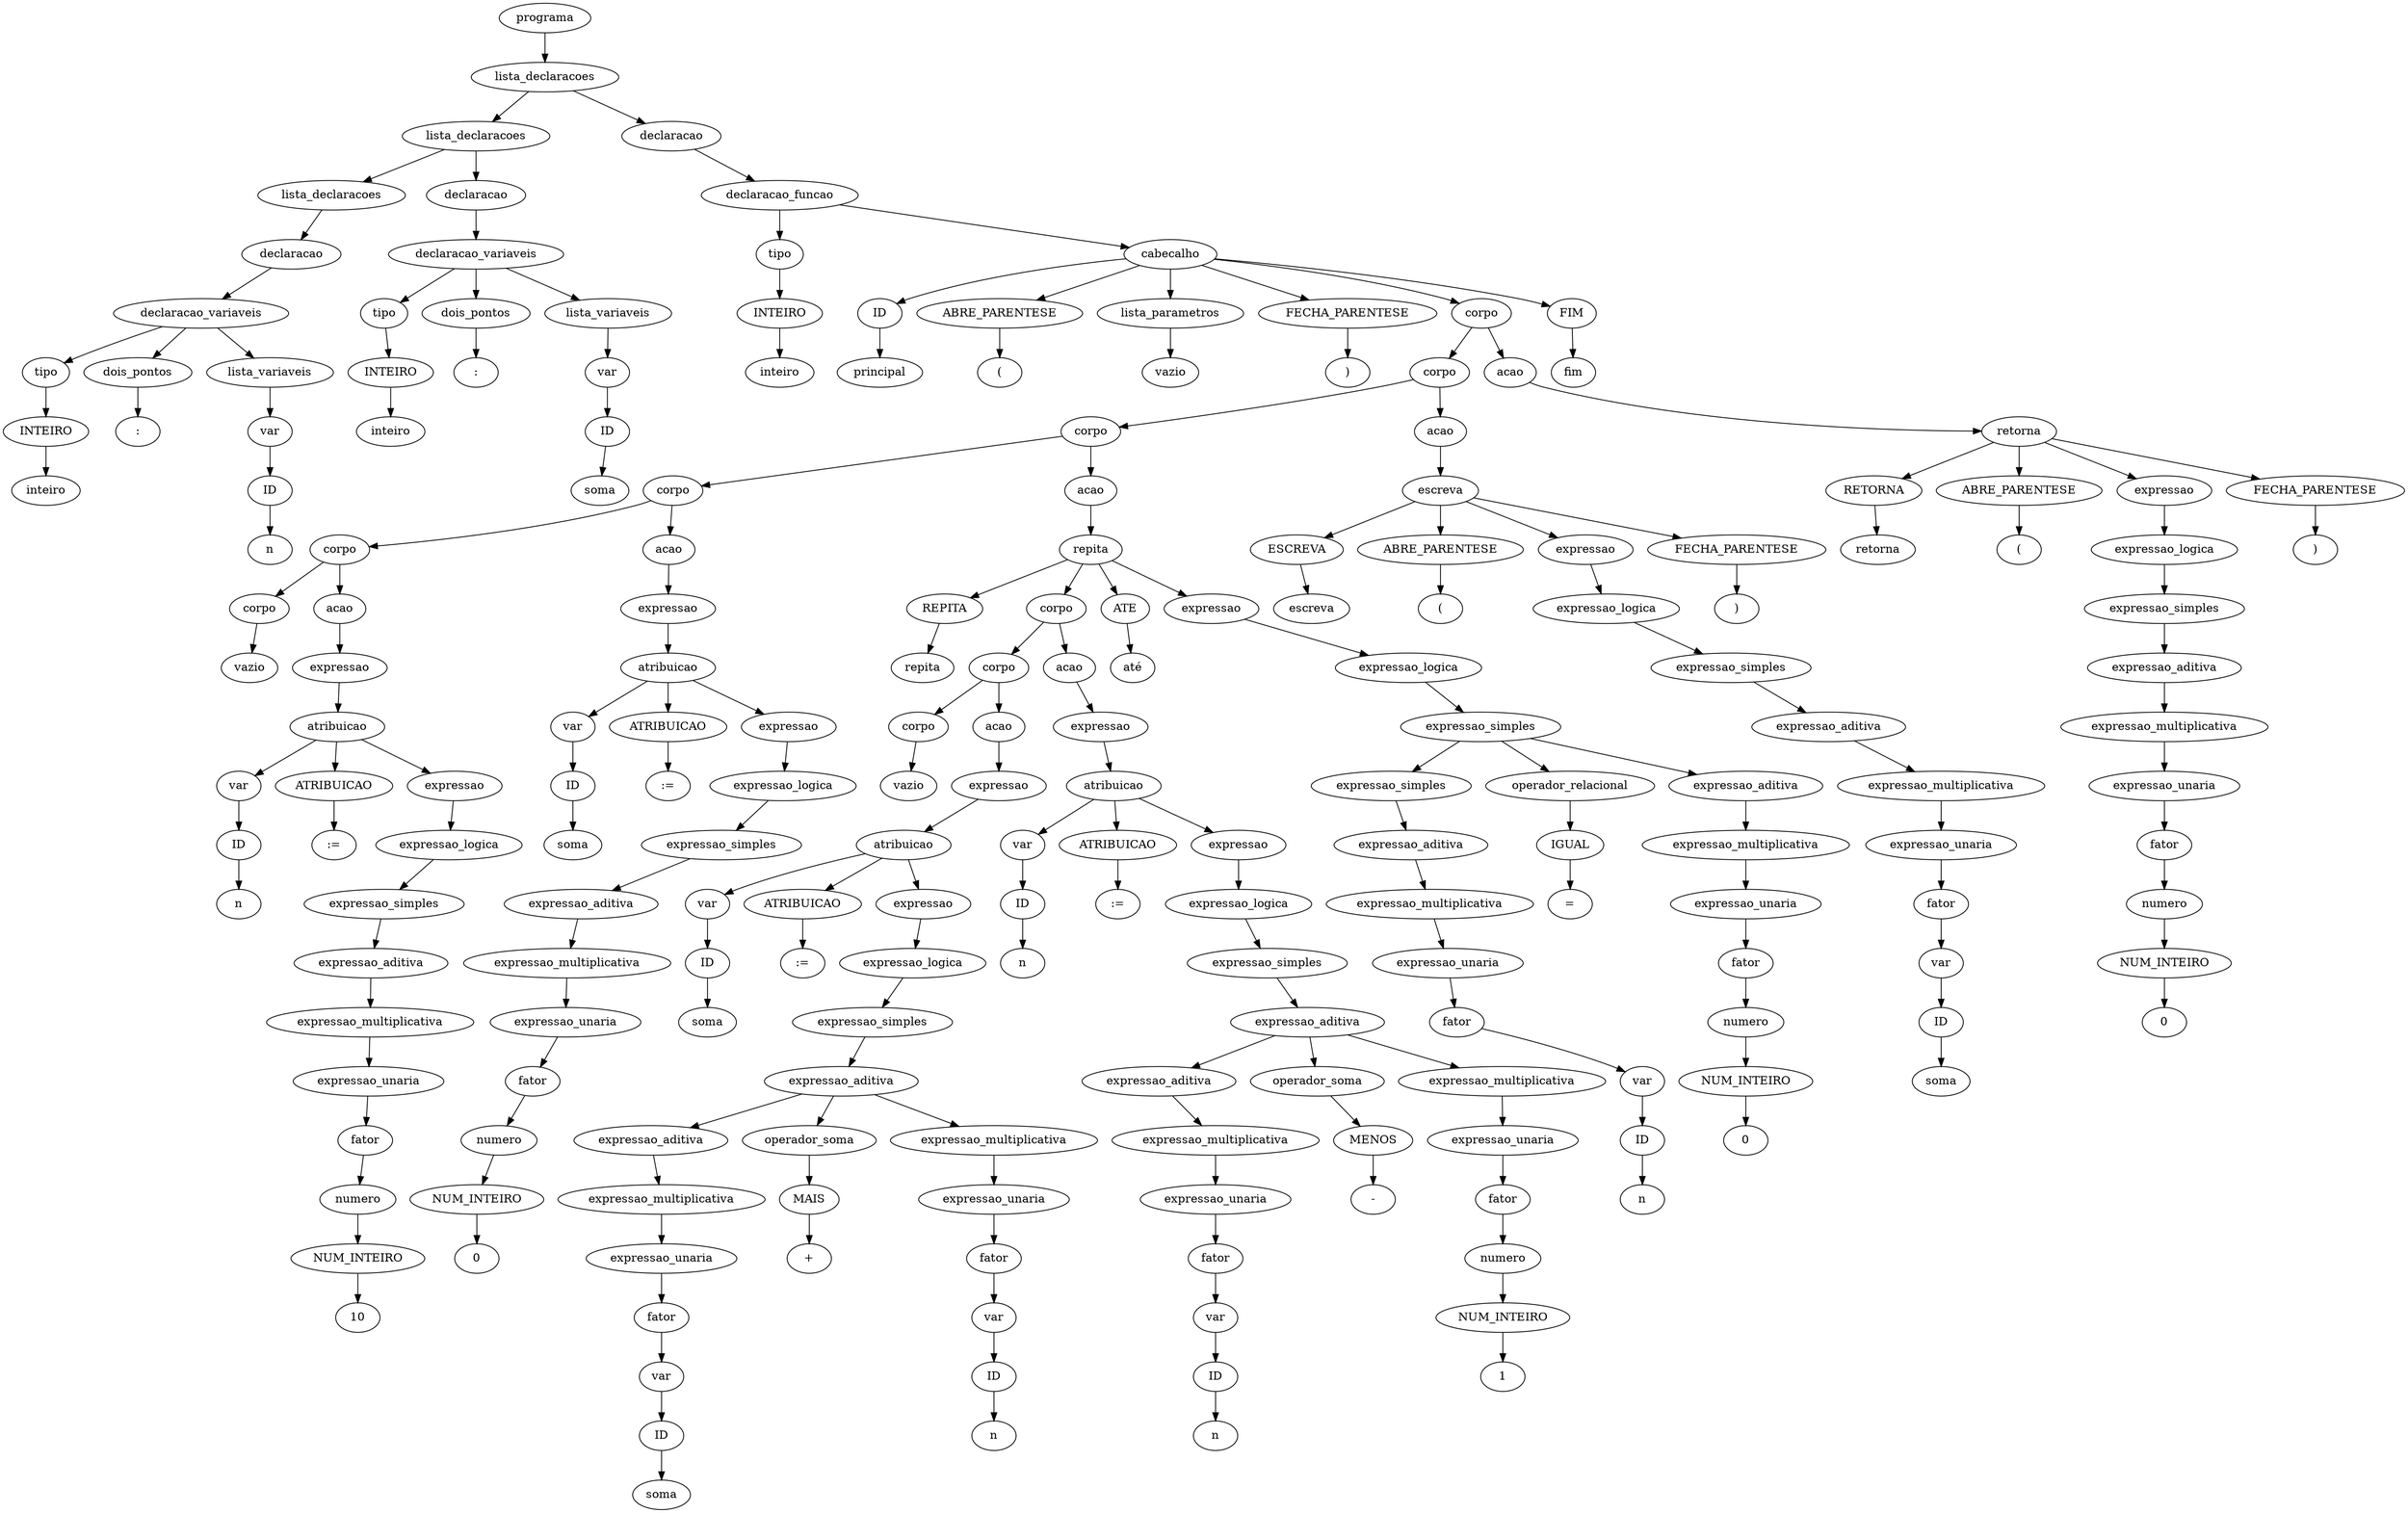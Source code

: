 digraph tree {
    "0x7f9e8d3213a0" [label="programa"];
    "0x7f9e8d308fd0" [label="lista_declaracoes"];
    "0x7f9e8d302700" [label="lista_declaracoes"];
    "0x7f9e8d2e14f0" [label="lista_declaracoes"];
    "0x7f9e8d48a490" [label="declaracao"];
    "0x7f9e8d321430" [label="declaracao_variaveis"];
    "0x7f9e8d36f100" [label="tipo"];
    "0x7f9e8d36f0a0" [label="INTEIRO"];
    "0x7f9e8d321520" [label="inteiro"];
    "0x7f9e8d3210a0" [label="dois_pontos"];
    "0x7f9e8d36f070" [label=":"];
    "0x7f9e8d3212b0" [label="lista_variaveis"];
    "0x7f9e8d48a4c0" [label="var"];
    "0x7f9e8d48a4f0" [label="ID"];
    "0x7f9e8d321370" [label="n"];
    "0x7f9e8d321340" [label="declaracao"];
    "0x7f9e8d302490" [label="declaracao_variaveis"];
    "0x7f9e8d3024f0" [label="tipo"];
    "0x7f9e8d302670" [label="INTEIRO"];
    "0x7f9e8d3024c0" [label="inteiro"];
    "0x7f9e8d3025e0" [label="dois_pontos"];
    "0x7f9e8d3025b0" [label=":"];
    "0x7f9e8d3027c0" [label="lista_variaveis"];
    "0x7f9e8d321310" [label="var"];
    "0x7f9e8d321280" [label="ID"];
    "0x7f9e8d3026d0" [label="soma"];
    "0x7f9e8d302580" [label="declaracao"];
    "0x7f9e8d302790" [label="declaracao_funcao"];
    "0x7f9e8d36f040" [label="tipo"];
    "0x7f9e8d2e14c0" [label="INTEIRO"];
    "0x7f9e8d302550" [label="inteiro"];
    "0x7f9e8d256670" [label="cabecalho"];
    "0x7f9e8d256b20" [label="ID"];
    "0x7f9e8d256b50" [label="principal"];
    "0x7f9e8d256940" [label="ABRE_PARENTESE"];
    "0x7f9e8d256280" [label="("];
    "0x7f9e8d302880" [label="lista_parametros"];
    "0x7f9e8d302730" [label="vazio"];
    "0x7f9e8d256070" [label="FECHA_PARENTESE"];
    "0x7f9e8d256b80" [label=")"];
    "0x7f9e8d2568e0" [label="corpo"];
    "0x7f9e8d256550" [label="corpo"];
    "0x7f9e8d3086a0" [label="corpo"];
    "0x7f9e8d308280" [label="corpo"];
    "0x7f9e8d302df0" [label="corpo"];
    "0x7f9e8d3029a0" [label="corpo"];
    "0x7f9e8d302430" [label="vazio"];
    "0x7f9e8d302d00" [label="acao"];
    "0x7f9e8d3029d0" [label="expressao"];
    "0x7f9e8d302ca0" [label="atribuicao"];
    "0x7f9e8d3028b0" [label="var"];
    "0x7f9e8d302910" [label="ID"];
    "0x7f9e8d302a90" [label="n"];
    "0x7f9e8d302d30" [label="ATRIBUICAO"];
    "0x7f9e8d302dc0" [label=":="];
    "0x7f9e8d302c70" [label="expressao"];
    "0x7f9e8d302c40" [label="expressao_logica"];
    "0x7f9e8d302b80" [label="expressao_simples"];
    "0x7f9e8d302b20" [label="expressao_aditiva"];
    "0x7f9e8d302c10" [label="expressao_multiplicativa"];
    "0x7f9e8d302ac0" [label="expressao_unaria"];
    "0x7f9e8d302af0" [label="fator"];
    "0x7f9e8d302940" [label="numero"];
    "0x7f9e8d3028e0" [label="NUM_INTEIRO"];
    "0x7f9e8d302be0" [label="10"];
    "0x7f9e8d302d60" [label="acao"];
    "0x7f9e8d302e20" [label="expressao"];
    "0x7f9e8d308130" [label="atribuicao"];
    "0x7f9e8d302760" [label="var"];
    "0x7f9e8d302970" [label="ID"];
    "0x7f9e8d302a60" [label="soma"];
    "0x7f9e8d3081c0" [label="ATRIBUICAO"];
    "0x7f9e8d308250" [label=":="];
    "0x7f9e8d308100" [label="expressao"];
    "0x7f9e8d3080d0" [label="expressao_logica"];
    "0x7f9e8d302f40" [label="expressao_simples"];
    "0x7f9e8d302eb0" [label="expressao_aditiva"];
    "0x7f9e8d3080a0" [label="expressao_multiplicativa"];
    "0x7f9e8d302a00" [label="expressao_unaria"];
    "0x7f9e8d302e80" [label="fator"];
    "0x7f9e8d302bb0" [label="numero"];
    "0x7f9e8d302b50" [label="NUM_INTEIRO"];
    "0x7f9e8d308040" [label="0"];
    "0x7f9e8d302fa0" [label="acao"];
    "0x7f9e8d2562e0" [label="repita"];
    "0x7f9e8d256370" [label="REPITA"];
    "0x7f9e8d256310" [label="repita"];
    "0x7f9e8d308e80" [label="corpo"];
    "0x7f9e8d308910" [label="corpo"];
    "0x7f9e8d302cd0" [label="corpo"];
    "0x7f9e8d302d90" [label="vazio"];
    "0x7f9e8d3088e0" [label="acao"];
    "0x7f9e8d308310" [label="expressao"];
    "0x7f9e8d308610" [label="atribuicao"];
    "0x7f9e8d3082b0" [label="var"];
    "0x7f9e8d3081f0" [label="ID"];
    "0x7f9e8d3083d0" [label="soma"];
    "0x7f9e8d3085b0" [label="ATRIBUICAO"];
    "0x7f9e8d308880" [label=":="];
    "0x7f9e8d308850" [label="expressao"];
    "0x7f9e8d308820" [label="expressao_logica"];
    "0x7f9e8d308580" [label="expressao_simples"];
    "0x7f9e8d308670" [label="expressao_aditiva"];
    "0x7f9e8d308460" [label="expressao_aditiva"];
    "0x7f9e8d308550" [label="expressao_multiplicativa"];
    "0x7f9e8d308400" [label="expressao_unaria"];
    "0x7f9e8d308430" [label="fator"];
    "0x7f9e8d3082e0" [label="var"];
    "0x7f9e8d308160" [label="ID"];
    "0x7f9e8d308520" [label="soma"];
    "0x7f9e8d3086d0" [label="operador_soma"];
    "0x7f9e8d3084f0" [label="MAIS"];
    "0x7f9e8d3085e0" [label="+"];
    "0x7f9e8d3087f0" [label="expressao_multiplicativa"];
    "0x7f9e8d308700" [label="expressao_unaria"];
    "0x7f9e8d308640" [label="fator"];
    "0x7f9e8d308490" [label="var"];
    "0x7f9e8d3084c0" [label="ID"];
    "0x7f9e8d3087c0" [label="n"];
    "0x7f9e8d308e50" [label="acao"];
    "0x7f9e8d308940" [label="expressao"];
    "0x7f9e8d308b80" [label="atribuicao"];
    "0x7f9e8d302a30" [label="var"];
    "0x7f9e8d302e50" [label="ID"];
    "0x7f9e8d3083a0" [label="n"];
    "0x7f9e8d308b20" [label="ATRIBUICAO"];
    "0x7f9e8d308df0" [label=":="];
    "0x7f9e8d308dc0" [label="expressao"];
    "0x7f9e8d308d90" [label="expressao_logica"];
    "0x7f9e8d308af0" [label="expressao_simples"];
    "0x7f9e8d308be0" [label="expressao_aditiva"];
    "0x7f9e8d3089d0" [label="expressao_aditiva"];
    "0x7f9e8d308ac0" [label="expressao_multiplicativa"];
    "0x7f9e8d308340" [label="expressao_unaria"];
    "0x7f9e8d3089a0" [label="fator"];
    "0x7f9e8d308790" [label="var"];
    "0x7f9e8d308730" [label="ID"];
    "0x7f9e8d308a90" [label="n"];
    "0x7f9e8d308c40" [label="operador_soma"];
    "0x7f9e8d308a60" [label="MENOS"];
    "0x7f9e8d308b50" [label="-"];
    "0x7f9e8d308d60" [label="expressao_multiplicativa"];
    "0x7f9e8d308c70" [label="expressao_unaria"];
    "0x7f9e8d308bb0" [label="fator"];
    "0x7f9e8d308a00" [label="numero"];
    "0x7f9e8d308a30" [label="NUM_INTEIRO"];
    "0x7f9e8d308d30" [label="1"];
    "0x7f9e8d2563a0" [label="ATE"];
    "0x7f9e8d2563d0" [label="até"];
    "0x7f9e8d2562b0" [label="expressao"];
    "0x7f9e8d308fa0" [label="expressao_logica"];
    "0x7f9e8d2561c0" [label="expressao_simples"];
    "0x7f9e8d308f40" [label="expressao_simples"];
    "0x7f9e8d308c10" [label="expressao_aditiva"];
    "0x7f9e8d3088b0" [label="expressao_multiplicativa"];
    "0x7f9e8d308eb0" [label="expressao_unaria"];
    "0x7f9e8d308e20" [label="fator"];
    "0x7f9e8d308760" [label="var"];
    "0x7f9e8d308370" [label="ID"];
    "0x7f9e8d308970" [label="n"];
    "0x7f9e8d308f70" [label="operador_relacional"];
    "0x7f9e8d256040" [label="IGUAL"];
    "0x7f9e8d256130" [label="="];
    "0x7f9e8d2560d0" [label="expressao_aditiva"];
    "0x7f9e8d256250" [label="expressao_multiplicativa"];
    "0x7f9e8d256160" [label="expressao_unaria"];
    "0x7f9e8d2560a0" [label="fator"];
    "0x7f9e8d308ee0" [label="numero"];
    "0x7f9e8d308f10" [label="NUM_INTEIRO"];
    "0x7f9e8d256220" [label="0"];
    "0x7f9e8d308ca0" [label="acao"];
    "0x7f9e8d2564f0" [label="escreva"];
    "0x7f9e8d256580" [label="ESCREVA"];
    "0x7f9e8d2566a0" [label="escreva"];
    "0x7f9e8d2566d0" [label="ABRE_PARENTESE"];
    "0x7f9e8d256700" [label="("];
    "0x7f9e8d2564c0" [label="expressao"];
    "0x7f9e8d256490" [label="expressao_logica"];
    "0x7f9e8d256460" [label="expressao_simples"];
    "0x7f9e8d256100" [label="expressao_aditiva"];
    "0x7f9e8d256430" [label="expressao_multiplicativa"];
    "0x7f9e8d308d00" [label="expressao_unaria"];
    "0x7f9e8d256340" [label="fator"];
    "0x7f9e8d308190" [label="var"];
    "0x7f9e8d308220" [label="ID"];
    "0x7f9e8d256400" [label="soma"];
    "0x7f9e8d256730" [label="FECHA_PARENTESE"];
    "0x7f9e8d256760" [label=")"];
    "0x7f9e8d256a00" [label="acao"];
    "0x7f9e8d256880" [label="retorna"];
    "0x7f9e8d256910" [label="RETORNA"];
    "0x7f9e8d256a30" [label="retorna"];
    "0x7f9e8d256a60" [label="ABRE_PARENTESE"];
    "0x7f9e8d256a90" [label="("];
    "0x7f9e8d256850" [label="expressao"];
    "0x7f9e8d256820" [label="expressao_logica"];
    "0x7f9e8d2567f0" [label="expressao_simples"];
    "0x7f9e8d2565b0" [label="expressao_aditiva"];
    "0x7f9e8d2567c0" [label="expressao_multiplicativa"];
    "0x7f9e8d256610" [label="expressao_unaria"];
    "0x7f9e8d256520" [label="fator"];
    "0x7f9e8d302ee0" [label="numero"];
    "0x7f9e8d308cd0" [label="NUM_INTEIRO"];
    "0x7f9e8d256790" [label="0"];
    "0x7f9e8d256ac0" [label="FECHA_PARENTESE"];
    "0x7f9e8d256af0" [label=")"];
    "0x7f9e8d256bb0" [label="FIM"];
    "0x7f9e8d256be0" [label="fim"];
    "0x7f9e8d3213a0" -> "0x7f9e8d308fd0";
    "0x7f9e8d308fd0" -> "0x7f9e8d302700";
    "0x7f9e8d308fd0" -> "0x7f9e8d302580";
    "0x7f9e8d302700" -> "0x7f9e8d2e14f0";
    "0x7f9e8d302700" -> "0x7f9e8d321340";
    "0x7f9e8d2e14f0" -> "0x7f9e8d48a490";
    "0x7f9e8d48a490" -> "0x7f9e8d321430";
    "0x7f9e8d321430" -> "0x7f9e8d36f100";
    "0x7f9e8d321430" -> "0x7f9e8d3210a0";
    "0x7f9e8d321430" -> "0x7f9e8d3212b0";
    "0x7f9e8d36f100" -> "0x7f9e8d36f0a0";
    "0x7f9e8d36f0a0" -> "0x7f9e8d321520";
    "0x7f9e8d3210a0" -> "0x7f9e8d36f070";
    "0x7f9e8d3212b0" -> "0x7f9e8d48a4c0";
    "0x7f9e8d48a4c0" -> "0x7f9e8d48a4f0";
    "0x7f9e8d48a4f0" -> "0x7f9e8d321370";
    "0x7f9e8d321340" -> "0x7f9e8d302490";
    "0x7f9e8d302490" -> "0x7f9e8d3024f0";
    "0x7f9e8d302490" -> "0x7f9e8d3025e0";
    "0x7f9e8d302490" -> "0x7f9e8d3027c0";
    "0x7f9e8d3024f0" -> "0x7f9e8d302670";
    "0x7f9e8d302670" -> "0x7f9e8d3024c0";
    "0x7f9e8d3025e0" -> "0x7f9e8d3025b0";
    "0x7f9e8d3027c0" -> "0x7f9e8d321310";
    "0x7f9e8d321310" -> "0x7f9e8d321280";
    "0x7f9e8d321280" -> "0x7f9e8d3026d0";
    "0x7f9e8d302580" -> "0x7f9e8d302790";
    "0x7f9e8d302790" -> "0x7f9e8d36f040";
    "0x7f9e8d302790" -> "0x7f9e8d256670";
    "0x7f9e8d36f040" -> "0x7f9e8d2e14c0";
    "0x7f9e8d2e14c0" -> "0x7f9e8d302550";
    "0x7f9e8d256670" -> "0x7f9e8d256b20";
    "0x7f9e8d256670" -> "0x7f9e8d256940";
    "0x7f9e8d256670" -> "0x7f9e8d302880";
    "0x7f9e8d256670" -> "0x7f9e8d256070";
    "0x7f9e8d256670" -> "0x7f9e8d2568e0";
    "0x7f9e8d256670" -> "0x7f9e8d256bb0";
    "0x7f9e8d256b20" -> "0x7f9e8d256b50";
    "0x7f9e8d256940" -> "0x7f9e8d256280";
    "0x7f9e8d302880" -> "0x7f9e8d302730";
    "0x7f9e8d256070" -> "0x7f9e8d256b80";
    "0x7f9e8d2568e0" -> "0x7f9e8d256550";
    "0x7f9e8d2568e0" -> "0x7f9e8d256a00";
    "0x7f9e8d256550" -> "0x7f9e8d3086a0";
    "0x7f9e8d256550" -> "0x7f9e8d308ca0";
    "0x7f9e8d3086a0" -> "0x7f9e8d308280";
    "0x7f9e8d3086a0" -> "0x7f9e8d302fa0";
    "0x7f9e8d308280" -> "0x7f9e8d302df0";
    "0x7f9e8d308280" -> "0x7f9e8d302d60";
    "0x7f9e8d302df0" -> "0x7f9e8d3029a0";
    "0x7f9e8d302df0" -> "0x7f9e8d302d00";
    "0x7f9e8d3029a0" -> "0x7f9e8d302430";
    "0x7f9e8d302d00" -> "0x7f9e8d3029d0";
    "0x7f9e8d3029d0" -> "0x7f9e8d302ca0";
    "0x7f9e8d302ca0" -> "0x7f9e8d3028b0";
    "0x7f9e8d302ca0" -> "0x7f9e8d302d30";
    "0x7f9e8d302ca0" -> "0x7f9e8d302c70";
    "0x7f9e8d3028b0" -> "0x7f9e8d302910";
    "0x7f9e8d302910" -> "0x7f9e8d302a90";
    "0x7f9e8d302d30" -> "0x7f9e8d302dc0";
    "0x7f9e8d302c70" -> "0x7f9e8d302c40";
    "0x7f9e8d302c40" -> "0x7f9e8d302b80";
    "0x7f9e8d302b80" -> "0x7f9e8d302b20";
    "0x7f9e8d302b20" -> "0x7f9e8d302c10";
    "0x7f9e8d302c10" -> "0x7f9e8d302ac0";
    "0x7f9e8d302ac0" -> "0x7f9e8d302af0";
    "0x7f9e8d302af0" -> "0x7f9e8d302940";
    "0x7f9e8d302940" -> "0x7f9e8d3028e0";
    "0x7f9e8d3028e0" -> "0x7f9e8d302be0";
    "0x7f9e8d302d60" -> "0x7f9e8d302e20";
    "0x7f9e8d302e20" -> "0x7f9e8d308130";
    "0x7f9e8d308130" -> "0x7f9e8d302760";
    "0x7f9e8d308130" -> "0x7f9e8d3081c0";
    "0x7f9e8d308130" -> "0x7f9e8d308100";
    "0x7f9e8d302760" -> "0x7f9e8d302970";
    "0x7f9e8d302970" -> "0x7f9e8d302a60";
    "0x7f9e8d3081c0" -> "0x7f9e8d308250";
    "0x7f9e8d308100" -> "0x7f9e8d3080d0";
    "0x7f9e8d3080d0" -> "0x7f9e8d302f40";
    "0x7f9e8d302f40" -> "0x7f9e8d302eb0";
    "0x7f9e8d302eb0" -> "0x7f9e8d3080a0";
    "0x7f9e8d3080a0" -> "0x7f9e8d302a00";
    "0x7f9e8d302a00" -> "0x7f9e8d302e80";
    "0x7f9e8d302e80" -> "0x7f9e8d302bb0";
    "0x7f9e8d302bb0" -> "0x7f9e8d302b50";
    "0x7f9e8d302b50" -> "0x7f9e8d308040";
    "0x7f9e8d302fa0" -> "0x7f9e8d2562e0";
    "0x7f9e8d2562e0" -> "0x7f9e8d256370";
    "0x7f9e8d2562e0" -> "0x7f9e8d308e80";
    "0x7f9e8d2562e0" -> "0x7f9e8d2563a0";
    "0x7f9e8d2562e0" -> "0x7f9e8d2562b0";
    "0x7f9e8d256370" -> "0x7f9e8d256310";
    "0x7f9e8d308e80" -> "0x7f9e8d308910";
    "0x7f9e8d308e80" -> "0x7f9e8d308e50";
    "0x7f9e8d308910" -> "0x7f9e8d302cd0";
    "0x7f9e8d308910" -> "0x7f9e8d3088e0";
    "0x7f9e8d302cd0" -> "0x7f9e8d302d90";
    "0x7f9e8d3088e0" -> "0x7f9e8d308310";
    "0x7f9e8d308310" -> "0x7f9e8d308610";
    "0x7f9e8d308610" -> "0x7f9e8d3082b0";
    "0x7f9e8d308610" -> "0x7f9e8d3085b0";
    "0x7f9e8d308610" -> "0x7f9e8d308850";
    "0x7f9e8d3082b0" -> "0x7f9e8d3081f0";
    "0x7f9e8d3081f0" -> "0x7f9e8d3083d0";
    "0x7f9e8d3085b0" -> "0x7f9e8d308880";
    "0x7f9e8d308850" -> "0x7f9e8d308820";
    "0x7f9e8d308820" -> "0x7f9e8d308580";
    "0x7f9e8d308580" -> "0x7f9e8d308670";
    "0x7f9e8d308670" -> "0x7f9e8d308460";
    "0x7f9e8d308670" -> "0x7f9e8d3086d0";
    "0x7f9e8d308670" -> "0x7f9e8d3087f0";
    "0x7f9e8d308460" -> "0x7f9e8d308550";
    "0x7f9e8d308550" -> "0x7f9e8d308400";
    "0x7f9e8d308400" -> "0x7f9e8d308430";
    "0x7f9e8d308430" -> "0x7f9e8d3082e0";
    "0x7f9e8d3082e0" -> "0x7f9e8d308160";
    "0x7f9e8d308160" -> "0x7f9e8d308520";
    "0x7f9e8d3086d0" -> "0x7f9e8d3084f0";
    "0x7f9e8d3084f0" -> "0x7f9e8d3085e0";
    "0x7f9e8d3087f0" -> "0x7f9e8d308700";
    "0x7f9e8d308700" -> "0x7f9e8d308640";
    "0x7f9e8d308640" -> "0x7f9e8d308490";
    "0x7f9e8d308490" -> "0x7f9e8d3084c0";
    "0x7f9e8d3084c0" -> "0x7f9e8d3087c0";
    "0x7f9e8d308e50" -> "0x7f9e8d308940";
    "0x7f9e8d308940" -> "0x7f9e8d308b80";
    "0x7f9e8d308b80" -> "0x7f9e8d302a30";
    "0x7f9e8d308b80" -> "0x7f9e8d308b20";
    "0x7f9e8d308b80" -> "0x7f9e8d308dc0";
    "0x7f9e8d302a30" -> "0x7f9e8d302e50";
    "0x7f9e8d302e50" -> "0x7f9e8d3083a0";
    "0x7f9e8d308b20" -> "0x7f9e8d308df0";
    "0x7f9e8d308dc0" -> "0x7f9e8d308d90";
    "0x7f9e8d308d90" -> "0x7f9e8d308af0";
    "0x7f9e8d308af0" -> "0x7f9e8d308be0";
    "0x7f9e8d308be0" -> "0x7f9e8d3089d0";
    "0x7f9e8d308be0" -> "0x7f9e8d308c40";
    "0x7f9e8d308be0" -> "0x7f9e8d308d60";
    "0x7f9e8d3089d0" -> "0x7f9e8d308ac0";
    "0x7f9e8d308ac0" -> "0x7f9e8d308340";
    "0x7f9e8d308340" -> "0x7f9e8d3089a0";
    "0x7f9e8d3089a0" -> "0x7f9e8d308790";
    "0x7f9e8d308790" -> "0x7f9e8d308730";
    "0x7f9e8d308730" -> "0x7f9e8d308a90";
    "0x7f9e8d308c40" -> "0x7f9e8d308a60";
    "0x7f9e8d308a60" -> "0x7f9e8d308b50";
    "0x7f9e8d308d60" -> "0x7f9e8d308c70";
    "0x7f9e8d308c70" -> "0x7f9e8d308bb0";
    "0x7f9e8d308bb0" -> "0x7f9e8d308a00";
    "0x7f9e8d308a00" -> "0x7f9e8d308a30";
    "0x7f9e8d308a30" -> "0x7f9e8d308d30";
    "0x7f9e8d2563a0" -> "0x7f9e8d2563d0";
    "0x7f9e8d2562b0" -> "0x7f9e8d308fa0";
    "0x7f9e8d308fa0" -> "0x7f9e8d2561c0";
    "0x7f9e8d2561c0" -> "0x7f9e8d308f40";
    "0x7f9e8d2561c0" -> "0x7f9e8d308f70";
    "0x7f9e8d2561c0" -> "0x7f9e8d2560d0";
    "0x7f9e8d308f40" -> "0x7f9e8d308c10";
    "0x7f9e8d308c10" -> "0x7f9e8d3088b0";
    "0x7f9e8d3088b0" -> "0x7f9e8d308eb0";
    "0x7f9e8d308eb0" -> "0x7f9e8d308e20";
    "0x7f9e8d308e20" -> "0x7f9e8d308760";
    "0x7f9e8d308760" -> "0x7f9e8d308370";
    "0x7f9e8d308370" -> "0x7f9e8d308970";
    "0x7f9e8d308f70" -> "0x7f9e8d256040";
    "0x7f9e8d256040" -> "0x7f9e8d256130";
    "0x7f9e8d2560d0" -> "0x7f9e8d256250";
    "0x7f9e8d256250" -> "0x7f9e8d256160";
    "0x7f9e8d256160" -> "0x7f9e8d2560a0";
    "0x7f9e8d2560a0" -> "0x7f9e8d308ee0";
    "0x7f9e8d308ee0" -> "0x7f9e8d308f10";
    "0x7f9e8d308f10" -> "0x7f9e8d256220";
    "0x7f9e8d308ca0" -> "0x7f9e8d2564f0";
    "0x7f9e8d2564f0" -> "0x7f9e8d256580";
    "0x7f9e8d2564f0" -> "0x7f9e8d2566d0";
    "0x7f9e8d2564f0" -> "0x7f9e8d2564c0";
    "0x7f9e8d2564f0" -> "0x7f9e8d256730";
    "0x7f9e8d256580" -> "0x7f9e8d2566a0";
    "0x7f9e8d2566d0" -> "0x7f9e8d256700";
    "0x7f9e8d2564c0" -> "0x7f9e8d256490";
    "0x7f9e8d256490" -> "0x7f9e8d256460";
    "0x7f9e8d256460" -> "0x7f9e8d256100";
    "0x7f9e8d256100" -> "0x7f9e8d256430";
    "0x7f9e8d256430" -> "0x7f9e8d308d00";
    "0x7f9e8d308d00" -> "0x7f9e8d256340";
    "0x7f9e8d256340" -> "0x7f9e8d308190";
    "0x7f9e8d308190" -> "0x7f9e8d308220";
    "0x7f9e8d308220" -> "0x7f9e8d256400";
    "0x7f9e8d256730" -> "0x7f9e8d256760";
    "0x7f9e8d256a00" -> "0x7f9e8d256880";
    "0x7f9e8d256880" -> "0x7f9e8d256910";
    "0x7f9e8d256880" -> "0x7f9e8d256a60";
    "0x7f9e8d256880" -> "0x7f9e8d256850";
    "0x7f9e8d256880" -> "0x7f9e8d256ac0";
    "0x7f9e8d256910" -> "0x7f9e8d256a30";
    "0x7f9e8d256a60" -> "0x7f9e8d256a90";
    "0x7f9e8d256850" -> "0x7f9e8d256820";
    "0x7f9e8d256820" -> "0x7f9e8d2567f0";
    "0x7f9e8d2567f0" -> "0x7f9e8d2565b0";
    "0x7f9e8d2565b0" -> "0x7f9e8d2567c0";
    "0x7f9e8d2567c0" -> "0x7f9e8d256610";
    "0x7f9e8d256610" -> "0x7f9e8d256520";
    "0x7f9e8d256520" -> "0x7f9e8d302ee0";
    "0x7f9e8d302ee0" -> "0x7f9e8d308cd0";
    "0x7f9e8d308cd0" -> "0x7f9e8d256790";
    "0x7f9e8d256ac0" -> "0x7f9e8d256af0";
    "0x7f9e8d256bb0" -> "0x7f9e8d256be0";
}
